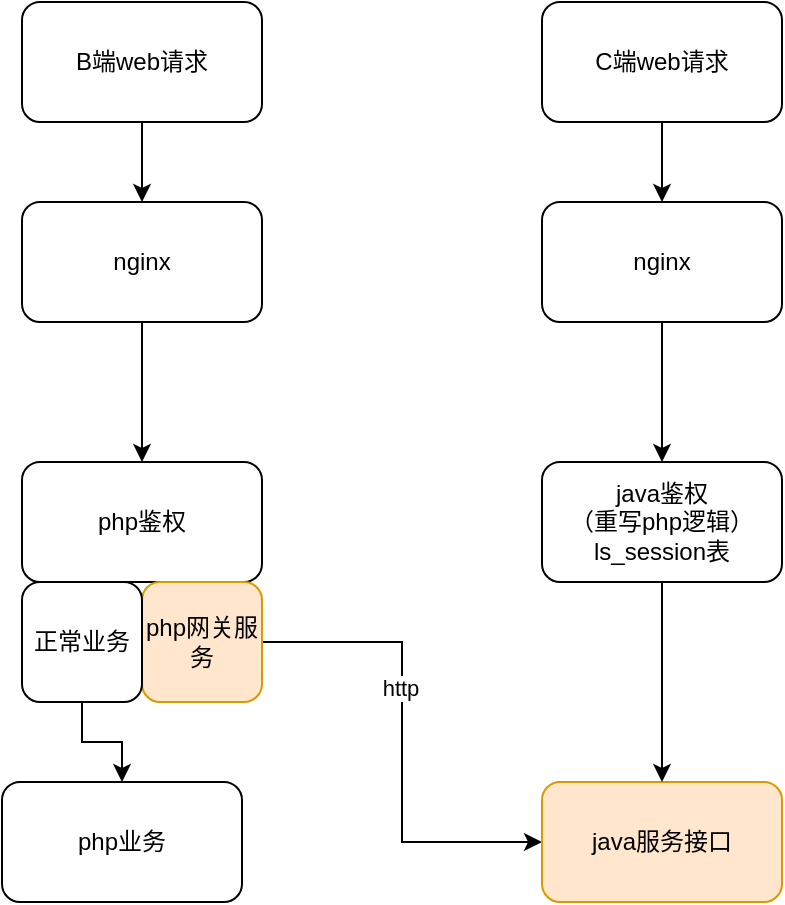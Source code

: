 <mxfile version="22.1.3" type="github">
  <diagram name="第 1 页" id="WRQ-3XJAXvZbZma2N-Af">
    <mxGraphModel dx="940" dy="490" grid="0" gridSize="10" guides="1" tooltips="1" connect="1" arrows="1" fold="1" page="1" pageScale="1" pageWidth="827" pageHeight="1169" math="0" shadow="0">
      <root>
        <mxCell id="0" />
        <mxCell id="1" parent="0" />
        <mxCell id="JuZ-DjB_Eq1HKvpgmzkp-7" style="edgeStyle=orthogonalEdgeStyle;rounded=0;orthogonalLoop=1;jettySize=auto;html=1;entryX=0.5;entryY=0;entryDx=0;entryDy=0;" edge="1" parent="1" source="JuZ-DjB_Eq1HKvpgmzkp-2" target="JuZ-DjB_Eq1HKvpgmzkp-3">
          <mxGeometry relative="1" as="geometry" />
        </mxCell>
        <mxCell id="JuZ-DjB_Eq1HKvpgmzkp-2" value="B端web请求" style="rounded=1;whiteSpace=wrap;html=1;" vertex="1" parent="1">
          <mxGeometry x="130" y="40" width="120" height="60" as="geometry" />
        </mxCell>
        <mxCell id="JuZ-DjB_Eq1HKvpgmzkp-8" style="edgeStyle=orthogonalEdgeStyle;rounded=0;orthogonalLoop=1;jettySize=auto;html=1;entryX=0.5;entryY=0;entryDx=0;entryDy=0;" edge="1" parent="1" source="JuZ-DjB_Eq1HKvpgmzkp-3" target="JuZ-DjB_Eq1HKvpgmzkp-4">
          <mxGeometry relative="1" as="geometry" />
        </mxCell>
        <mxCell id="JuZ-DjB_Eq1HKvpgmzkp-3" value="nginx" style="rounded=1;whiteSpace=wrap;html=1;" vertex="1" parent="1">
          <mxGeometry x="130" y="140" width="120" height="60" as="geometry" />
        </mxCell>
        <mxCell id="JuZ-DjB_Eq1HKvpgmzkp-4" value="php鉴权" style="rounded=1;whiteSpace=wrap;html=1;" vertex="1" parent="1">
          <mxGeometry x="130" y="270" width="120" height="60" as="geometry" />
        </mxCell>
        <mxCell id="JuZ-DjB_Eq1HKvpgmzkp-9" style="edgeStyle=orthogonalEdgeStyle;rounded=0;orthogonalLoop=1;jettySize=auto;html=1;entryX=0;entryY=0.5;entryDx=0;entryDy=0;" edge="1" parent="1" source="JuZ-DjB_Eq1HKvpgmzkp-5" target="JuZ-DjB_Eq1HKvpgmzkp-6">
          <mxGeometry relative="1" as="geometry" />
        </mxCell>
        <mxCell id="JuZ-DjB_Eq1HKvpgmzkp-11" value="http" style="edgeLabel;html=1;align=center;verticalAlign=middle;resizable=0;points=[];" vertex="1" connectable="0" parent="JuZ-DjB_Eq1HKvpgmzkp-9">
          <mxGeometry x="-0.229" y="-1" relative="1" as="geometry">
            <mxPoint as="offset" />
          </mxGeometry>
        </mxCell>
        <mxCell id="JuZ-DjB_Eq1HKvpgmzkp-5" value="php网关服务" style="rounded=1;whiteSpace=wrap;html=1;fillColor=#ffe6cc;strokeColor=#d79b00;" vertex="1" parent="1">
          <mxGeometry x="190" y="330" width="60" height="60" as="geometry" />
        </mxCell>
        <mxCell id="JuZ-DjB_Eq1HKvpgmzkp-6" value="java服务接口" style="rounded=1;whiteSpace=wrap;html=1;fillColor=#ffe6cc;strokeColor=#d79b00;" vertex="1" parent="1">
          <mxGeometry x="390" y="430" width="120" height="60" as="geometry" />
        </mxCell>
        <mxCell id="JuZ-DjB_Eq1HKvpgmzkp-18" style="edgeStyle=orthogonalEdgeStyle;rounded=0;orthogonalLoop=1;jettySize=auto;html=1;entryX=0.5;entryY=0;entryDx=0;entryDy=0;" edge="1" parent="1" source="JuZ-DjB_Eq1HKvpgmzkp-10" target="JuZ-DjB_Eq1HKvpgmzkp-17">
          <mxGeometry relative="1" as="geometry" />
        </mxCell>
        <mxCell id="JuZ-DjB_Eq1HKvpgmzkp-10" value="正常业务" style="rounded=1;whiteSpace=wrap;html=1;" vertex="1" parent="1">
          <mxGeometry x="130" y="330" width="60" height="60" as="geometry" />
        </mxCell>
        <mxCell id="JuZ-DjB_Eq1HKvpgmzkp-14" style="edgeStyle=orthogonalEdgeStyle;rounded=0;orthogonalLoop=1;jettySize=auto;html=1;" edge="1" parent="1" source="JuZ-DjB_Eq1HKvpgmzkp-12" target="JuZ-DjB_Eq1HKvpgmzkp-13">
          <mxGeometry relative="1" as="geometry" />
        </mxCell>
        <mxCell id="JuZ-DjB_Eq1HKvpgmzkp-12" value="C端web请求" style="rounded=1;whiteSpace=wrap;html=1;" vertex="1" parent="1">
          <mxGeometry x="390" y="40" width="120" height="60" as="geometry" />
        </mxCell>
        <mxCell id="JuZ-DjB_Eq1HKvpgmzkp-19" style="edgeStyle=orthogonalEdgeStyle;rounded=0;orthogonalLoop=1;jettySize=auto;html=1;entryX=0.5;entryY=0;entryDx=0;entryDy=0;" edge="1" parent="1" source="JuZ-DjB_Eq1HKvpgmzkp-13" target="JuZ-DjB_Eq1HKvpgmzkp-15">
          <mxGeometry relative="1" as="geometry" />
        </mxCell>
        <mxCell id="JuZ-DjB_Eq1HKvpgmzkp-13" value="nginx" style="rounded=1;whiteSpace=wrap;html=1;" vertex="1" parent="1">
          <mxGeometry x="390" y="140" width="120" height="60" as="geometry" />
        </mxCell>
        <mxCell id="JuZ-DjB_Eq1HKvpgmzkp-16" style="edgeStyle=orthogonalEdgeStyle;rounded=0;orthogonalLoop=1;jettySize=auto;html=1;entryX=0.5;entryY=0;entryDx=0;entryDy=0;" edge="1" parent="1" source="JuZ-DjB_Eq1HKvpgmzkp-15" target="JuZ-DjB_Eq1HKvpgmzkp-6">
          <mxGeometry relative="1" as="geometry" />
        </mxCell>
        <mxCell id="JuZ-DjB_Eq1HKvpgmzkp-15" value="java鉴权&lt;br&gt;（重写php逻辑）&lt;br&gt;ls_session表" style="rounded=1;whiteSpace=wrap;html=1;" vertex="1" parent="1">
          <mxGeometry x="390" y="270" width="120" height="60" as="geometry" />
        </mxCell>
        <mxCell id="JuZ-DjB_Eq1HKvpgmzkp-17" value="php业务" style="rounded=1;whiteSpace=wrap;html=1;" vertex="1" parent="1">
          <mxGeometry x="120" y="430" width="120" height="60" as="geometry" />
        </mxCell>
      </root>
    </mxGraphModel>
  </diagram>
</mxfile>
